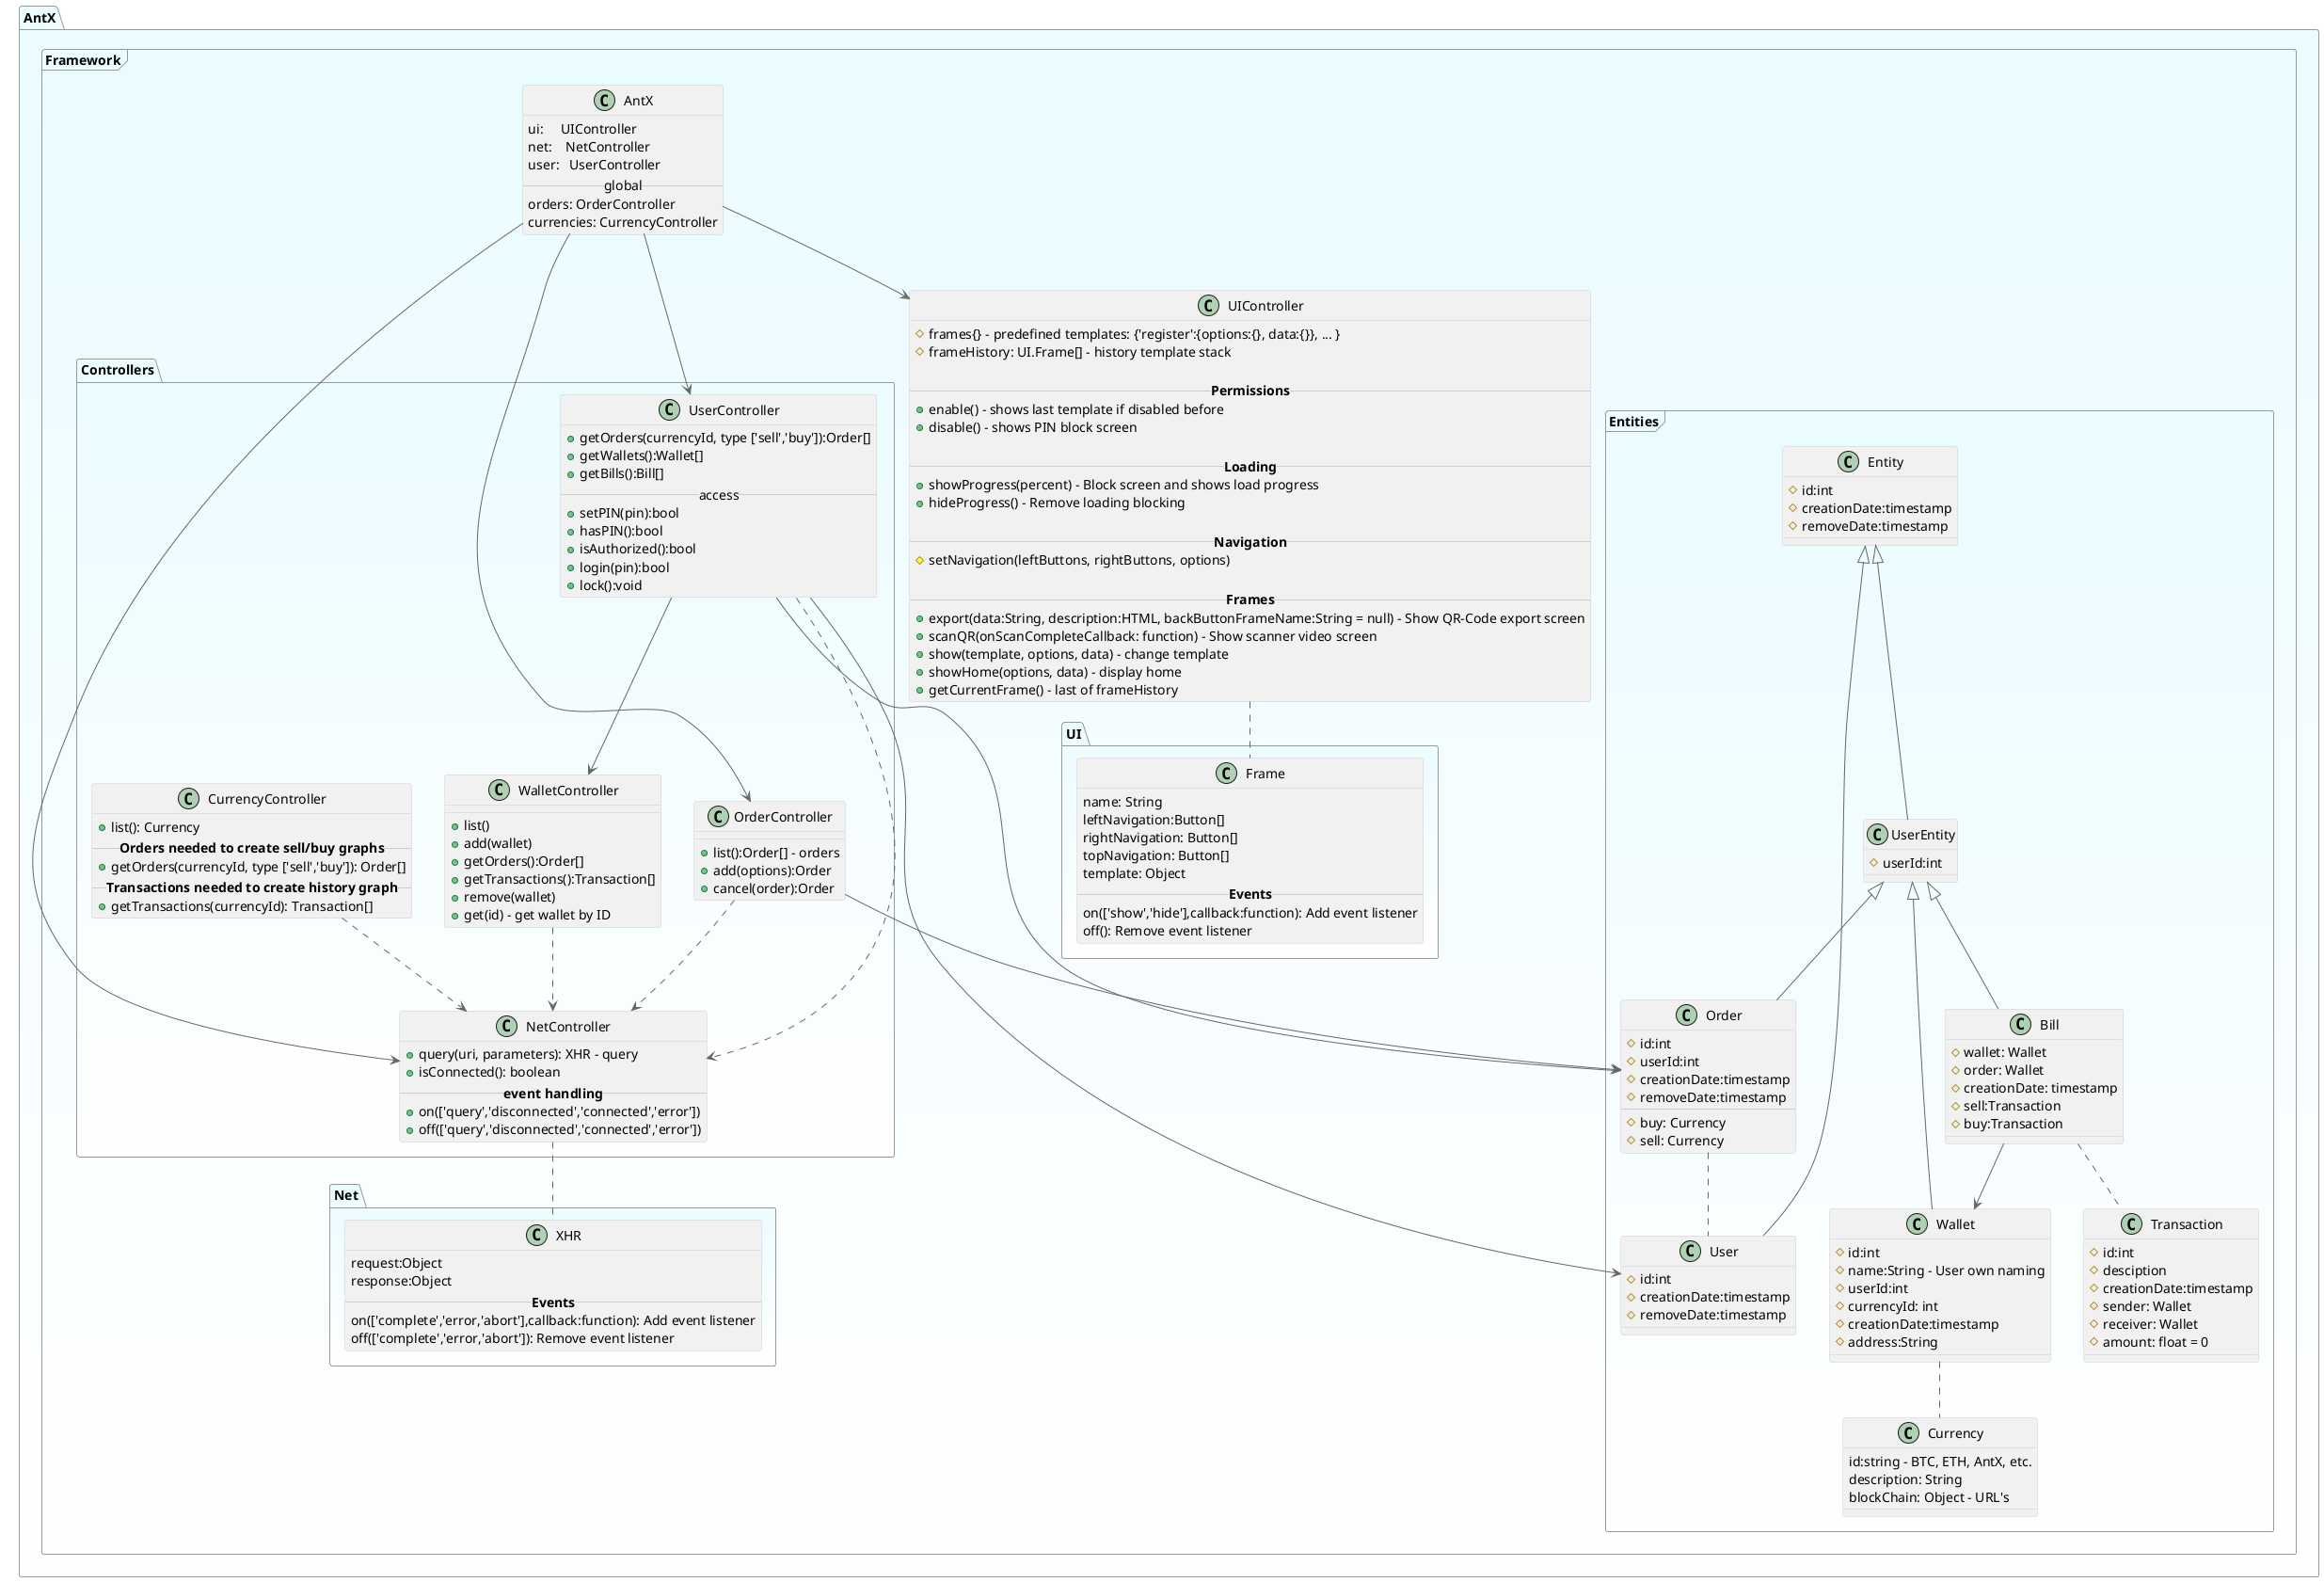 @startuml

skinparam{
    class {
        ArrowColor #666666
        BorderColor #cccccc
        BorderThickness 0.5

    }

    package {
    	ArrowColor SeaGreen
    	BorderColor #999999
    	BackgroundColor #EBFCFF-#FFFFFF
        BorderThickness 1
        PackageFontSize 15
    }
    'shadowing false
}


package AntX.Framework <<Frame>>{

  class UIController {
    # frames{} - predefined templates: {'register':{options:{}, data:{}}, ... }
    # frameHistory: UI.Frame[] - history template stack
    
    -- <b>Permissions</b> --
    + enable() - shows last template if disabled before
    + disable() - shows PIN block screen
    
    -- <b>Loading</b> --
    + showProgress(percent) - Block screen and shows load progress
    + hideProgress() - Remove loading blocking
    
    -- <b>Navigation</b> --
    # setNavigation(leftButtons, rightButtons, options)
    
    -- <b>Frames</b> --
    + export(data:String, description:HTML, backButtonFrameName:String = null) - Show QR-Code export screen
    + scanQR(onScanCompleteCallback: function) - Show scanner video screen
    + show(template, options, data) - change template
    + showHome(options, data) - display home
    + getCurrentFrame() - last of frameHistory
 }
 package Net{
 
  class XHR{
   request:Object
   response:Object
   -- <b>Events</b> --
   on(['complete','error,'abort'],callback:function): Add event listener
   off(['complete','error,'abort']): Remove event listener
  }
  
 }
 
 package UI{
  class Frame{
   name: String
   leftNavigation:Button[]
   rightNavigation: Button[]
   topNavigation: Button[]
   template: Object
   -- <b>Events</b> --
   on(['show','hide'],callback:function): Add event listener
   off(): Remove event listener
  }
 }
 


UIController .. Frame
package Controllers{

 class UserController{
    + getOrders(currencyId, type ['sell','buy']):Order[]
    + getWallets():Wallet[]
    + getBills():Bill[]
    -- access --
    + setPIN(pin):bool
    + hasPIN():bool
    + isAuthorized():bool
    + login(pin):bool
    + lock():void
    '- Lock screen with PIN input frame `ui.disable()`
 }
 
 class WalletController {
  + list()
  + add(wallet)
  + getOrders():Order[]
  + getTransactions():Transaction[]
  + remove(wallet)
  + get(id) - get wallet by ID
 }
 
 class NetController{
    + query(uri, parameters): XHR - query
    + isConnected(): boolean
    -- <b>event handling</b> --
    + on(['query','disconnected','connected','error'])
    + off(['query','disconnected','connected','error'])
 }
 NetController .. XHR
 
 class OrderController{
  +list():Order[] - orders
  +add(options):Order
  +cancel(order):Order
  
 }
 
  class CurrencyController {
   + list(): Currency
   -- <b>Orders needed to create sell/buy graphs</b> --
   + getOrders(currencyId, type ['sell','buy']): Order[]
   -- <b>Transactions needed to create history graph --
   + getTransactions(currencyId): Transaction[]
  }
 
}
 
 package Entities <<Frame>>{
  class Entity{
    #id:int
    #creationDate:timestamp
    #removeDate:timestamp
  }
  class UserEntity  extends Entity{
    #userId:int
  }
  
  class Currency {
    id:string - BTC, ETH, AntX, etc.
    description: String
    blockChain: Object - URL's
  }
  
  class Transaction{
    #id:int
    #desciption
    #creationDate:timestamp
    #sender: Wallet
    #receiver: Wallet
    #amount: float = 0
  }
 
  class Order extends UserEntity{
      #id:int
      #userId:int
      #creationDate:timestamp
      #removeDate:timestamp
      --
      #buy: Currency
      #sell: Currency
  }
  
  class User extends Entity{
      #id:int
      #creationDate:timestamp
      #removeDate:timestamp
  }
  
  class Wallet extends UserEntity{
      #id:int
      #name:String - User own naming
      #userId:int
      #currencyId: int
      #creationDate:timestamp
      #address:String
  }
  
  class Bill extends UserEntity{
    #wallet: Wallet
    #order: Wallet
    #creationDate: timestamp
    #sell:Transaction
    #buy:Transaction
  }
  
  Order .. User
  Bill --> Wallet
  Bill .. Transaction
  Wallet .. Currency
  
   OrderController --> Order
   UserController --> WalletController
   UserController --> User
   UserController --> Order
 }
 

 
 CurrencyController ..> NetController
 OrderController ..> NetController
 UserController ..> NetController
 WalletController ..> NetController
' TransactionController --> NetController
 
 class AntX {
  ui:     UIController
  net:    NetController
  user:   UserController
  -- global --
  orders: OrderController
  currencies: CurrencyController
 }
 
 AntX --> UIController
 AntX --> OrderController
 AntX --> UserController
 AntX --> NetController
 
}



@enduml